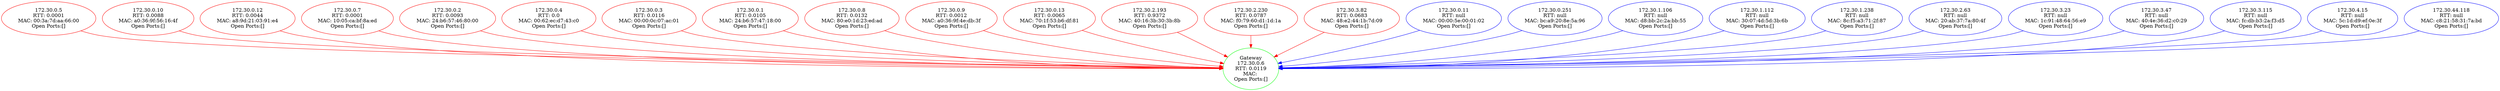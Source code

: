 // LAN Visualization
digraph {
	node [color=green]
	"172.30.0.6" [label="Gateway
172.30.0.6
RTT: 0.0119
MAC: 
Open Ports:[]"]
	node [color=red]
	edge [color=red]
	"172.30.0.5" [label="172.30.0.5
RTT: 0.0001
MAC: 00:3a:7d:aa:66:00
Open Ports:[]"]
	"172.30.0.5" -> "172.30.0.6"
	node [color=red]
	edge [color=red]
	"172.30.0.10" [label="172.30.0.10
RTT: 0.0088
MAC: a0:36:9f:56:16:4f
Open Ports:[]"]
	"172.30.0.10" -> "172.30.0.6"
	node [color=red]
	edge [color=red]
	"172.30.0.12" [label="172.30.0.12
RTT: 0.0044
MAC: a8:9d:21:03:91:e4
Open Ports:[]"]
	"172.30.0.12" -> "172.30.0.6"
	node [color=red]
	edge [color=red]
	"172.30.0.7" [label="172.30.0.7
RTT: 0.0001
MAC: 10:05:ca:bf:8a:ed
Open Ports:[]"]
	"172.30.0.7" -> "172.30.0.6"
	node [color=red]
	edge [color=red]
	"172.30.0.2" [label="172.30.0.2
RTT: 0.0093
MAC: 24:b6:57:46:80:00
Open Ports:[]"]
	"172.30.0.2" -> "172.30.0.6"
	node [color=red]
	edge [color=red]
	"172.30.0.4" [label="172.30.0.4
RTT: 0.0
MAC: 00:62:ec:d7:43:c0
Open Ports:[]"]
	"172.30.0.4" -> "172.30.0.6"
	node [color=red]
	edge [color=red]
	"172.30.0.3" [label="172.30.0.3
RTT: 0.0116
MAC: 00:00:0c:07:ac:01
Open Ports:[]"]
	"172.30.0.3" -> "172.30.0.6"
	node [color=red]
	edge [color=red]
	"172.30.0.1" [label="172.30.0.1
RTT: 0.0105
MAC: 24:b6:57:47:18:00
Open Ports:[]"]
	"172.30.0.1" -> "172.30.0.6"
	node [color=red]
	edge [color=red]
	"172.30.0.8" [label="172.30.0.8
RTT: 0.0132
MAC: 80:e0:1d:23:ed:ad
Open Ports:[]"]
	"172.30.0.8" -> "172.30.0.6"
	node [color=red]
	edge [color=red]
	"172.30.0.9" [label="172.30.0.9
RTT: 0.0012
MAC: a0:36:9f:4e:db:3f
Open Ports:[]"]
	"172.30.0.9" -> "172.30.0.6"
	node [color=red]
	edge [color=red]
	"172.30.0.13" [label="172.30.0.13
RTT: 0.0065
MAC: 70:1f:53:b6:df:81
Open Ports:[]"]
	"172.30.0.13" -> "172.30.0.6"
	node [color=red]
	edge [color=red]
	"172.30.2.193" [label="172.30.2.193
RTT: 0.9372
MAC: 40:16:3b:30:3b:8b
Open Ports:[]"]
	"172.30.2.193" -> "172.30.0.6"
	node [color=red]
	edge [color=red]
	"172.30.2.230" [label="172.30.2.230
RTT: 0.0787
MAC: f0:79:60:d1:1d:1a
Open Ports:[]"]
	"172.30.2.230" -> "172.30.0.6"
	node [color=red]
	edge [color=red]
	"172.30.3.82" [label="172.30.3.82
RTT: 0.0683
MAC: 48:e2:44:1b:7d:09
Open Ports:[]"]
	"172.30.3.82" -> "172.30.0.6"
	node [color=blue]
	edge [color=blue]
	"172.30.0.11" [label="172.30.0.11
RTT: null
MAC: 00:00:5e:00:01:02
Open Ports:[]"]
	"172.30.0.11" -> "172.30.0.6"
	node [color=blue]
	edge [color=blue]
	"172.30.0.251" [label="172.30.0.251
RTT: null
MAC: bc:a9:20:8e:5a:96
Open Ports:[]"]
	"172.30.0.251" -> "172.30.0.6"
	node [color=blue]
	edge [color=blue]
	"172.30.1.106" [label="172.30.1.106
RTT: null
MAC: d8:bb:2c:2a:bb:55
Open Ports:[]"]
	"172.30.1.106" -> "172.30.0.6"
	node [color=blue]
	edge [color=blue]
	"172.30.1.112" [label="172.30.1.112
RTT: null
MAC: 30:07:4d:5d:3b:6b
Open Ports:[]"]
	"172.30.1.112" -> "172.30.0.6"
	node [color=blue]
	edge [color=blue]
	"172.30.1.238" [label="172.30.1.238
RTT: null
MAC: 8c:f5:a3:71:2f:87
Open Ports:[]"]
	"172.30.1.238" -> "172.30.0.6"
	node [color=blue]
	edge [color=blue]
	"172.30.2.63" [label="172.30.2.63
RTT: null
MAC: 20:ab:37:7a:80:4f
Open Ports:[]"]
	"172.30.2.63" -> "172.30.0.6"
	node [color=blue]
	edge [color=blue]
	"172.30.3.23" [label="172.30.3.23
RTT: null
MAC: 1c:91:48:64:56:e9
Open Ports:[]"]
	"172.30.3.23" -> "172.30.0.6"
	node [color=blue]
	edge [color=blue]
	"172.30.3.47" [label="172.30.3.47
RTT: null
MAC: 40:4e:36:d2:c0:29
Open Ports:[]"]
	"172.30.3.47" -> "172.30.0.6"
	node [color=blue]
	edge [color=blue]
	"172.30.3.115" [label="172.30.3.115
RTT: null
MAC: fc:db:b3:2a:f3:d5
Open Ports:[]"]
	"172.30.3.115" -> "172.30.0.6"
	node [color=blue]
	edge [color=blue]
	"172.30.4.15" [label="172.30.4.15
RTT: null
MAC: 5c:1d:d9:ef:0e:3f
Open Ports:[]"]
	"172.30.4.15" -> "172.30.0.6"
	node [color=blue]
	edge [color=blue]
	"172.30.44.118" [label="172.30.44.118
RTT: null
MAC: c8:21:58:31:7a:bd
Open Ports:[]"]
	"172.30.44.118" -> "172.30.0.6"
}
